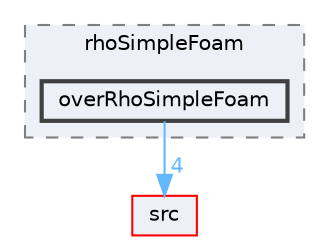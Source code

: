 digraph "applications/solvers/compressible/rhoSimpleFoam/overRhoSimpleFoam"
{
 // LATEX_PDF_SIZE
  bgcolor="transparent";
  edge [fontname=Helvetica,fontsize=10,labelfontname=Helvetica,labelfontsize=10];
  node [fontname=Helvetica,fontsize=10,shape=box,height=0.2,width=0.4];
  compound=true
  subgraph clusterdir_02f8561ddd21433f2eae679929d7c0f8 {
    graph [ bgcolor="#edf0f7", pencolor="grey50", label="rhoSimpleFoam", fontname=Helvetica,fontsize=10 style="filled,dashed", URL="dir_02f8561ddd21433f2eae679929d7c0f8.html",tooltip=""]
  dir_c26916f283a4c2ce1f1a7b1fbd19dac7 [label="overRhoSimpleFoam", fillcolor="#edf0f7", color="grey25", style="filled,bold", URL="dir_c26916f283a4c2ce1f1a7b1fbd19dac7.html",tooltip=""];
  }
  dir_68267d1309a1af8e8297ef4c3efbcdba [label="src", fillcolor="#edf0f7", color="red", style="filled", URL="dir_68267d1309a1af8e8297ef4c3efbcdba.html",tooltip=""];
  dir_c26916f283a4c2ce1f1a7b1fbd19dac7->dir_68267d1309a1af8e8297ef4c3efbcdba [headlabel="4", labeldistance=1.5 headhref="dir_002751_003729.html" href="dir_002751_003729.html" color="steelblue1" fontcolor="steelblue1"];
}
